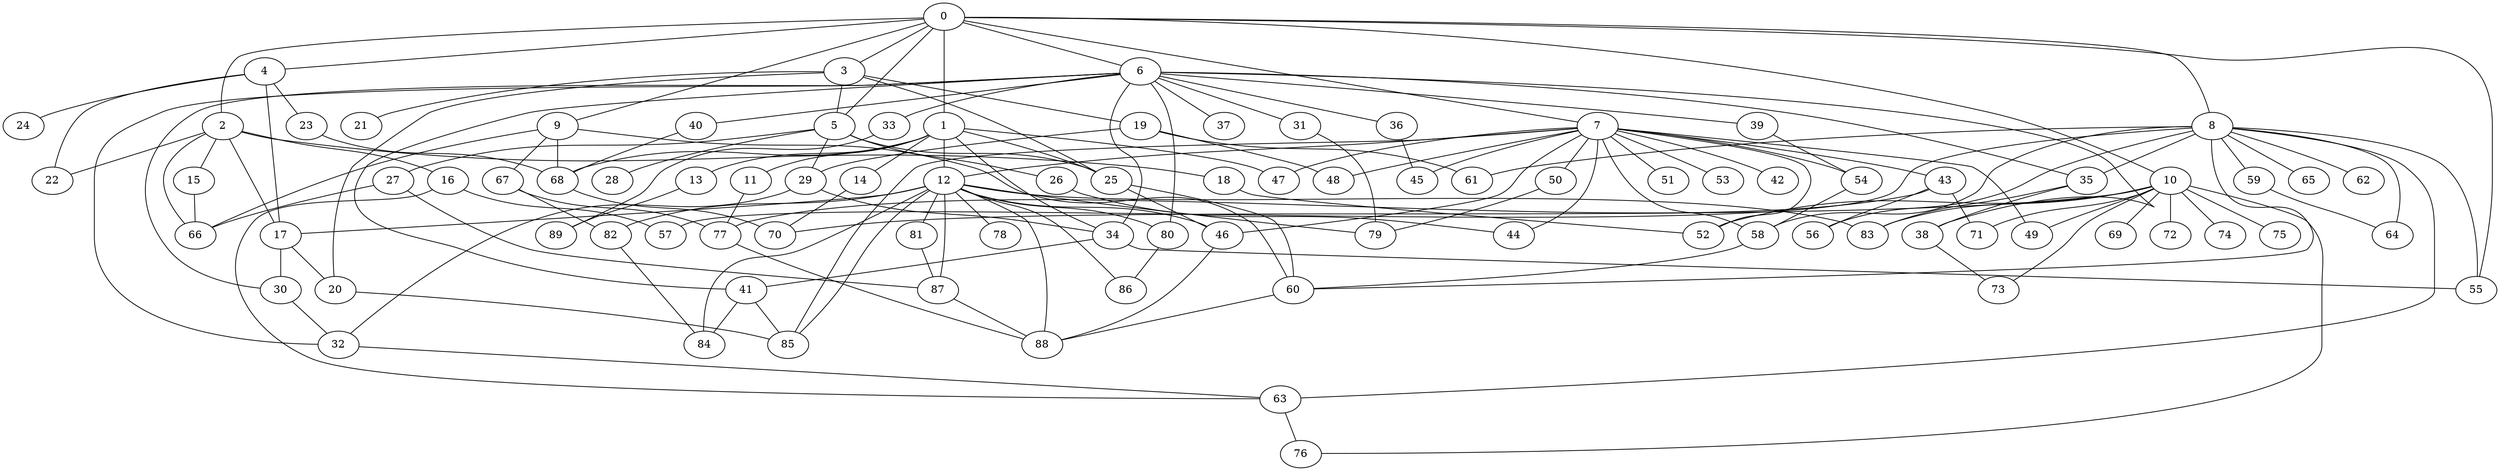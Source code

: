
graph graphname {
    0 -- 1
0 -- 2
0 -- 3
0 -- 4
0 -- 5
0 -- 6
0 -- 7
0 -- 8
0 -- 9
0 -- 10
0 -- 55
1 -- 11
1 -- 12
1 -- 13
1 -- 14
1 -- 34
1 -- 25
1 -- 68
1 -- 47
2 -- 16
2 -- 18
2 -- 17
2 -- 15
2 -- 22
2 -- 66
3 -- 19
3 -- 20
3 -- 21
3 -- 25
3 -- 5
4 -- 24
4 -- 22
4 -- 23
4 -- 17
5 -- 25
5 -- 26
5 -- 27
5 -- 28
5 -- 29
6 -- 32
6 -- 34
6 -- 35
6 -- 36
6 -- 37
6 -- 38
6 -- 33
6 -- 40
6 -- 41
6 -- 39
6 -- 30
6 -- 31
6 -- 80
7 -- 42
7 -- 43
7 -- 44
7 -- 45
7 -- 46
7 -- 47
7 -- 48
7 -- 49
7 -- 50
7 -- 51
7 -- 52
7 -- 53
7 -- 54
7 -- 85
7 -- 58
7 -- 12
8 -- 64
8 -- 65
8 -- 55
8 -- 56
8 -- 57
8 -- 58
8 -- 59
8 -- 60
8 -- 61
8 -- 62
8 -- 63
8 -- 35
9 -- 66
9 -- 67
9 -- 68
9 -- 60
10 -- 69
10 -- 70
10 -- 71
10 -- 72
10 -- 73
10 -- 74
10 -- 75
10 -- 76
10 -- 83
10 -- 52
10 -- 49
11 -- 77
12 -- 78
12 -- 79
12 -- 80
12 -- 81
12 -- 82
12 -- 83
12 -- 84
12 -- 85
12 -- 86
12 -- 87
12 -- 88
12 -- 17
12 -- 46
13 -- 89
14 -- 70
15 -- 66
16 -- 57
16 -- 63
17 -- 20
17 -- 30
18 -- 52
19 -- 48
19 -- 29
19 -- 61
20 -- 85
23 -- 68
25 -- 46
25 -- 60
26 -- 44
27 -- 87
27 -- 66
29 -- 34
29 -- 32
30 -- 32
31 -- 79
32 -- 63
33 -- 89
34 -- 41
34 -- 55
35 -- 83
35 -- 38
36 -- 45
38 -- 73
39 -- 54
40 -- 68
41 -- 85
41 -- 84
43 -- 56
43 -- 77
43 -- 71
46 -- 88
50 -- 79
54 -- 58
58 -- 60
59 -- 64
60 -- 88
63 -- 76
67 -- 77
67 -- 82
68 -- 70
77 -- 88
80 -- 86
81 -- 87
82 -- 84
87 -- 88

}

